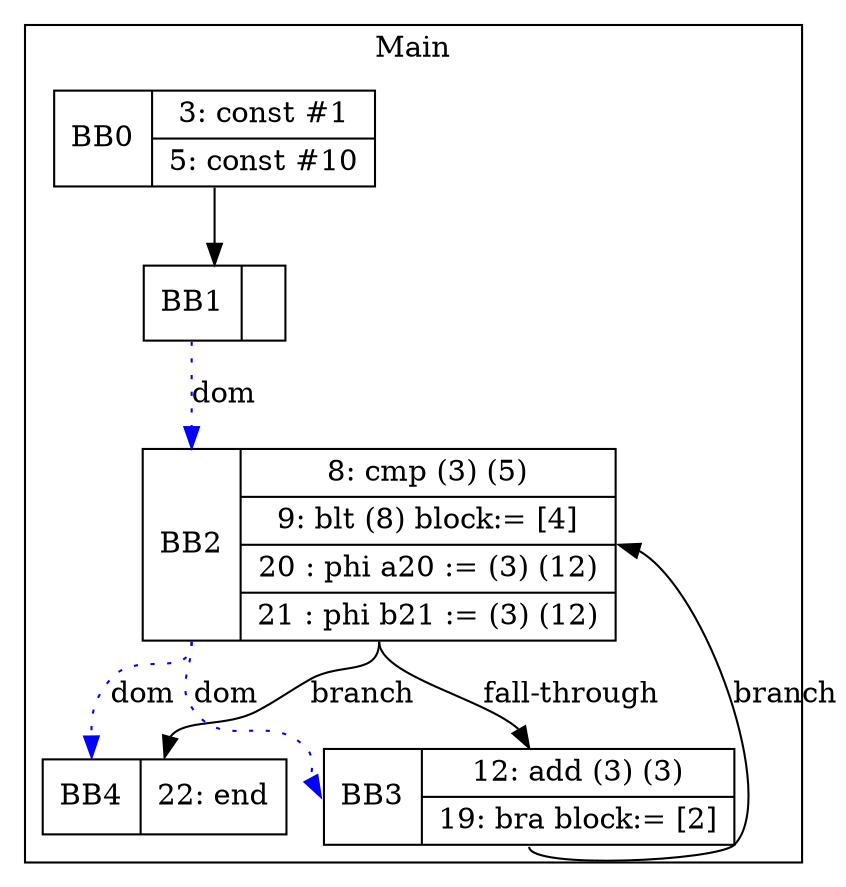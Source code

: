digraph G {
node [shape=record];
subgraph cluster_main{
label = "Main";
BB0 [shape=record, label="<b>BB0|{3: const #1|5: const #10}"];
BB1 [shape=record, label="<b>BB1|}"];
BB2 [shape=record, label="<b>BB2|{8: cmp (3) (5)|9: blt (8) block:= [4]|20 : phi a20 := (3) (12)|21 : phi b21 := (3) (12)}"];
BB3 [shape=record, label="<b>BB3|{12: add (3) (3)|19: bra block:= [2]}"];
BB4 [shape=record, label="<b>BB4|{22: end}"];
}
BB0:s -> BB1:n ;
BB2:b -> BB3:b [color=blue, style=dotted, label="dom"];
BB2:b -> BB4:b [color=blue, style=dotted, label="dom"];
BB1:b -> BB2:b [color=blue, style=dotted, label="dom"];
BB2:s -> BB4:n [label="branch"];
BB3:s -> BB2:e [label="branch"];
BB2:s -> BB3:n [label="fall-through"];
}

